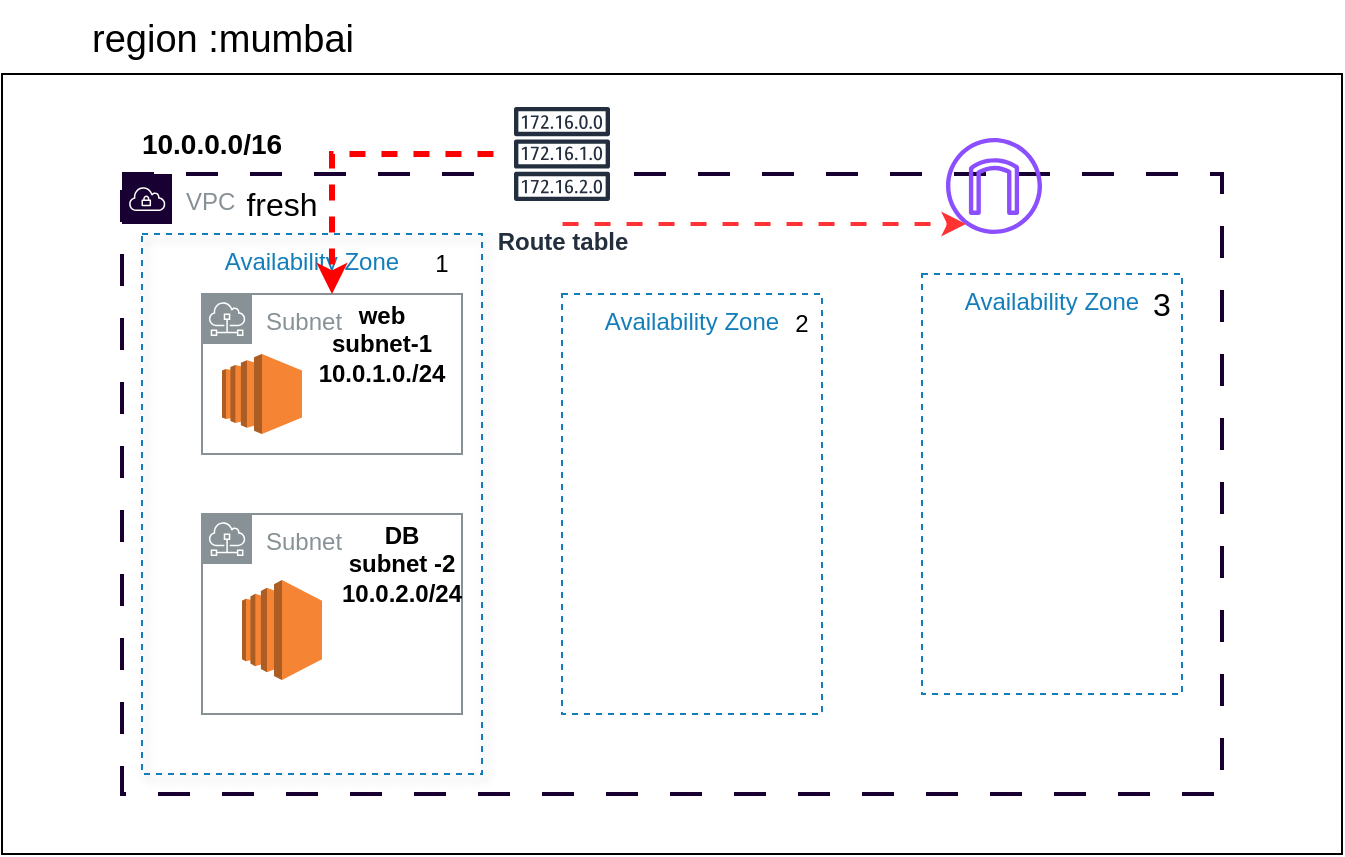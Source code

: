 <mxfile version="26.2.14">
  <diagram name="Page-1" id="_OUf8qHNS7iJfWCIvuO8">
    <mxGraphModel dx="1042" dy="535" grid="1" gridSize="10" guides="1" tooltips="1" connect="1" arrows="1" fold="1" page="1" pageScale="1" pageWidth="827" pageHeight="1169" math="0" shadow="0">
      <root>
        <mxCell id="0" />
        <mxCell id="1" parent="0" />
        <mxCell id="gif6xpA_anRQ9MToPiW7-1" value="" style="rounded=0;whiteSpace=wrap;html=1;" vertex="1" parent="1">
          <mxGeometry x="70" y="70" width="670" height="390" as="geometry" />
        </mxCell>
        <mxCell id="gif6xpA_anRQ9MToPiW7-2" value="region :mumbai" style="text;html=1;align=center;verticalAlign=middle;resizable=0;points=[];autosize=1;strokeColor=none;fillColor=none;strokeWidth=3;fontSize=19;" vertex="1" parent="1">
          <mxGeometry x="105" y="33" width="150" height="40" as="geometry" />
        </mxCell>
        <mxCell id="gif6xpA_anRQ9MToPiW7-5" value="VPC" style="sketch=0;outlineConnect=0;gradientColor=none;html=1;whiteSpace=wrap;fontSize=12;fontStyle=0;shape=mxgraph.aws4.group;grIcon=mxgraph.aws4.group_vpc;strokeColor=#190033;fillColor=none;verticalAlign=top;align=left;spacingLeft=30;fontColor=#879196;dashed=1;dashPattern=8 8;strokeWidth=2;perimeterSpacing=6;" vertex="1" parent="1">
          <mxGeometry x="130" y="120" width="550" height="310" as="geometry" />
        </mxCell>
        <mxCell id="gif6xpA_anRQ9MToPiW7-8" value="Availability Zone" style="fillColor=none;strokeColor=#147EBA;dashed=1;verticalAlign=top;fontStyle=0;fontColor=#147EBA;whiteSpace=wrap;html=1;shadow=1;glass=0;rounded=0;" vertex="1" parent="1">
          <mxGeometry x="140" y="150" width="170" height="270" as="geometry" />
        </mxCell>
        <mxCell id="gif6xpA_anRQ9MToPiW7-10" value="Availability Zone" style="fillColor=none;strokeColor=#147EBA;dashed=1;verticalAlign=top;fontStyle=0;fontColor=#147EBA;whiteSpace=wrap;html=1;" vertex="1" parent="1">
          <mxGeometry x="530" y="170" width="130" height="210" as="geometry" />
        </mxCell>
        <mxCell id="gif6xpA_anRQ9MToPiW7-13" value="fresh" style="text;html=1;align=center;verticalAlign=middle;whiteSpace=wrap;rounded=0;fontSize=16;" vertex="1" parent="1">
          <mxGeometry x="180" y="120" width="60" height="30" as="geometry" />
        </mxCell>
        <mxCell id="gif6xpA_anRQ9MToPiW7-14" value="1" style="text;html=1;align=center;verticalAlign=middle;whiteSpace=wrap;rounded=0;" vertex="1" parent="1">
          <mxGeometry x="260" y="150" width="60" height="30" as="geometry" />
        </mxCell>
        <mxCell id="gif6xpA_anRQ9MToPiW7-17" value="3" style="text;html=1;align=center;verticalAlign=middle;whiteSpace=wrap;rounded=0;fontSize=16;" vertex="1" parent="1">
          <mxGeometry x="620" y="170" width="60" height="30" as="geometry" />
        </mxCell>
        <mxCell id="gif6xpA_anRQ9MToPiW7-18" value="Subnet" style="sketch=0;outlineConnect=0;gradientColor=none;html=1;whiteSpace=wrap;fontSize=12;fontStyle=0;shape=mxgraph.aws4.group;grIcon=mxgraph.aws4.group_subnet;strokeColor=#879196;fillColor=none;verticalAlign=top;align=left;spacingLeft=30;fontColor=#879196;dashed=0;" vertex="1" parent="1">
          <mxGeometry x="170" y="180" width="130" height="80" as="geometry" />
        </mxCell>
        <mxCell id="gif6xpA_anRQ9MToPiW7-19" value="Subnet" style="sketch=0;outlineConnect=0;gradientColor=none;html=1;whiteSpace=wrap;fontSize=12;fontStyle=0;shape=mxgraph.aws4.group;grIcon=mxgraph.aws4.group_subnet;strokeColor=#879196;fillColor=none;verticalAlign=top;align=left;spacingLeft=30;fontColor=#879196;dashed=0;" vertex="1" parent="1">
          <mxGeometry x="170" y="290" width="130" height="100" as="geometry" />
        </mxCell>
        <mxCell id="gif6xpA_anRQ9MToPiW7-21" value="" style="sketch=0;outlineConnect=0;fontColor=#232F3E;gradientColor=none;fillColor=#8C4FFF;strokeColor=none;dashed=0;verticalLabelPosition=bottom;verticalAlign=top;align=center;html=1;fontSize=12;fontStyle=0;aspect=fixed;pointerEvents=1;shape=mxgraph.aws4.internet_gateway;" vertex="1" parent="1">
          <mxGeometry x="542" y="102" width="48" height="48" as="geometry" />
        </mxCell>
        <mxCell id="gif6xpA_anRQ9MToPiW7-23" style="edgeStyle=orthogonalEdgeStyle;rounded=0;orthogonalLoop=1;jettySize=auto;html=1;jumpSize=12;flowAnimation=1;strokeColor=#FF3333;strokeWidth=2;" edge="1" parent="1">
          <mxGeometry relative="1" as="geometry">
            <mxPoint x="350" y="125" as="sourcePoint" />
            <mxPoint x="552" y="145" as="targetPoint" />
            <Array as="points">
              <mxPoint x="470" y="145" />
              <mxPoint x="470" y="145" />
            </Array>
          </mxGeometry>
        </mxCell>
        <mxCell id="gif6xpA_anRQ9MToPiW7-22" value="Route table" style="sketch=0;outlineConnect=0;fontColor=#232F3E;gradientColor=none;strokeColor=#232F3E;fillColor=#ffffff;dashed=0;verticalLabelPosition=bottom;verticalAlign=top;align=center;html=1;fontSize=12;fontStyle=1;aspect=fixed;shape=mxgraph.aws4.resourceIcon;resIcon=mxgraph.aws4.route_table;" vertex="1" parent="1">
          <mxGeometry x="320" y="80" width="60" height="60" as="geometry" />
        </mxCell>
        <mxCell id="gif6xpA_anRQ9MToPiW7-26" value="&lt;b&gt;DB&lt;/b&gt;&lt;div&gt;&lt;b&gt;subnet -2&lt;/b&gt;&lt;/div&gt;&lt;div&gt;&lt;b&gt;10.0.2.0/24&lt;/b&gt;&lt;/div&gt;" style="text;html=1;align=center;verticalAlign=middle;whiteSpace=wrap;rounded=0;" vertex="1" parent="1">
          <mxGeometry x="240" y="300" width="60" height="30" as="geometry" />
        </mxCell>
        <mxCell id="gif6xpA_anRQ9MToPiW7-28" value="&lt;b&gt;web&lt;/b&gt;&lt;div&gt;&lt;b&gt;subnet-1&lt;/b&gt;&lt;/div&gt;&lt;div&gt;&lt;b&gt;10.0.1.0./24&lt;/b&gt;&lt;/div&gt;" style="text;html=1;align=center;verticalAlign=middle;whiteSpace=wrap;rounded=0;" vertex="1" parent="1">
          <mxGeometry x="230" y="190" width="60" height="30" as="geometry" />
        </mxCell>
        <mxCell id="gif6xpA_anRQ9MToPiW7-29" value="" style="outlineConnect=0;dashed=0;verticalLabelPosition=bottom;verticalAlign=top;align=center;html=1;shape=mxgraph.aws3.ec2;fillColor=#F58534;gradientColor=none;" vertex="1" parent="1">
          <mxGeometry x="180" y="210" width="40" height="40" as="geometry" />
        </mxCell>
        <mxCell id="gif6xpA_anRQ9MToPiW7-31" value="" style="outlineConnect=0;dashed=0;verticalLabelPosition=bottom;verticalAlign=top;align=center;html=1;shape=mxgraph.aws3.ec2;fillColor=#F58534;gradientColor=none;" vertex="1" parent="1">
          <mxGeometry x="190" y="323" width="40" height="50" as="geometry" />
        </mxCell>
        <mxCell id="gif6xpA_anRQ9MToPiW7-33" value="Availability Zone" style="fillColor=none;strokeColor=#147EBA;dashed=1;verticalAlign=top;fontStyle=0;fontColor=#147EBA;whiteSpace=wrap;html=1;" vertex="1" parent="1">
          <mxGeometry x="350" y="180" width="130" height="210" as="geometry" />
        </mxCell>
        <mxCell id="gif6xpA_anRQ9MToPiW7-35" value="2" style="text;html=1;align=center;verticalAlign=middle;whiteSpace=wrap;rounded=0;" vertex="1" parent="1">
          <mxGeometry x="440" y="180" width="60" height="30" as="geometry" />
        </mxCell>
        <mxCell id="gif6xpA_anRQ9MToPiW7-36" value="&lt;b&gt;&lt;font style=&quot;font-size: 14px;&quot;&gt;10.0.0.0/16&lt;/font&gt;&lt;/b&gt;" style="text;html=1;align=center;verticalAlign=middle;whiteSpace=wrap;rounded=0;" vertex="1" parent="1">
          <mxGeometry x="90" y="90" width="170" height="30" as="geometry" />
        </mxCell>
        <mxCell id="gif6xpA_anRQ9MToPiW7-42" style="edgeStyle=orthogonalEdgeStyle;rounded=0;orthogonalLoop=1;jettySize=auto;html=1;flowAnimation=1;strokeColor=#FF0000;strokeWidth=3;" edge="1" parent="1" source="gif6xpA_anRQ9MToPiW7-22" target="gif6xpA_anRQ9MToPiW7-18">
          <mxGeometry relative="1" as="geometry" />
        </mxCell>
      </root>
    </mxGraphModel>
  </diagram>
</mxfile>
